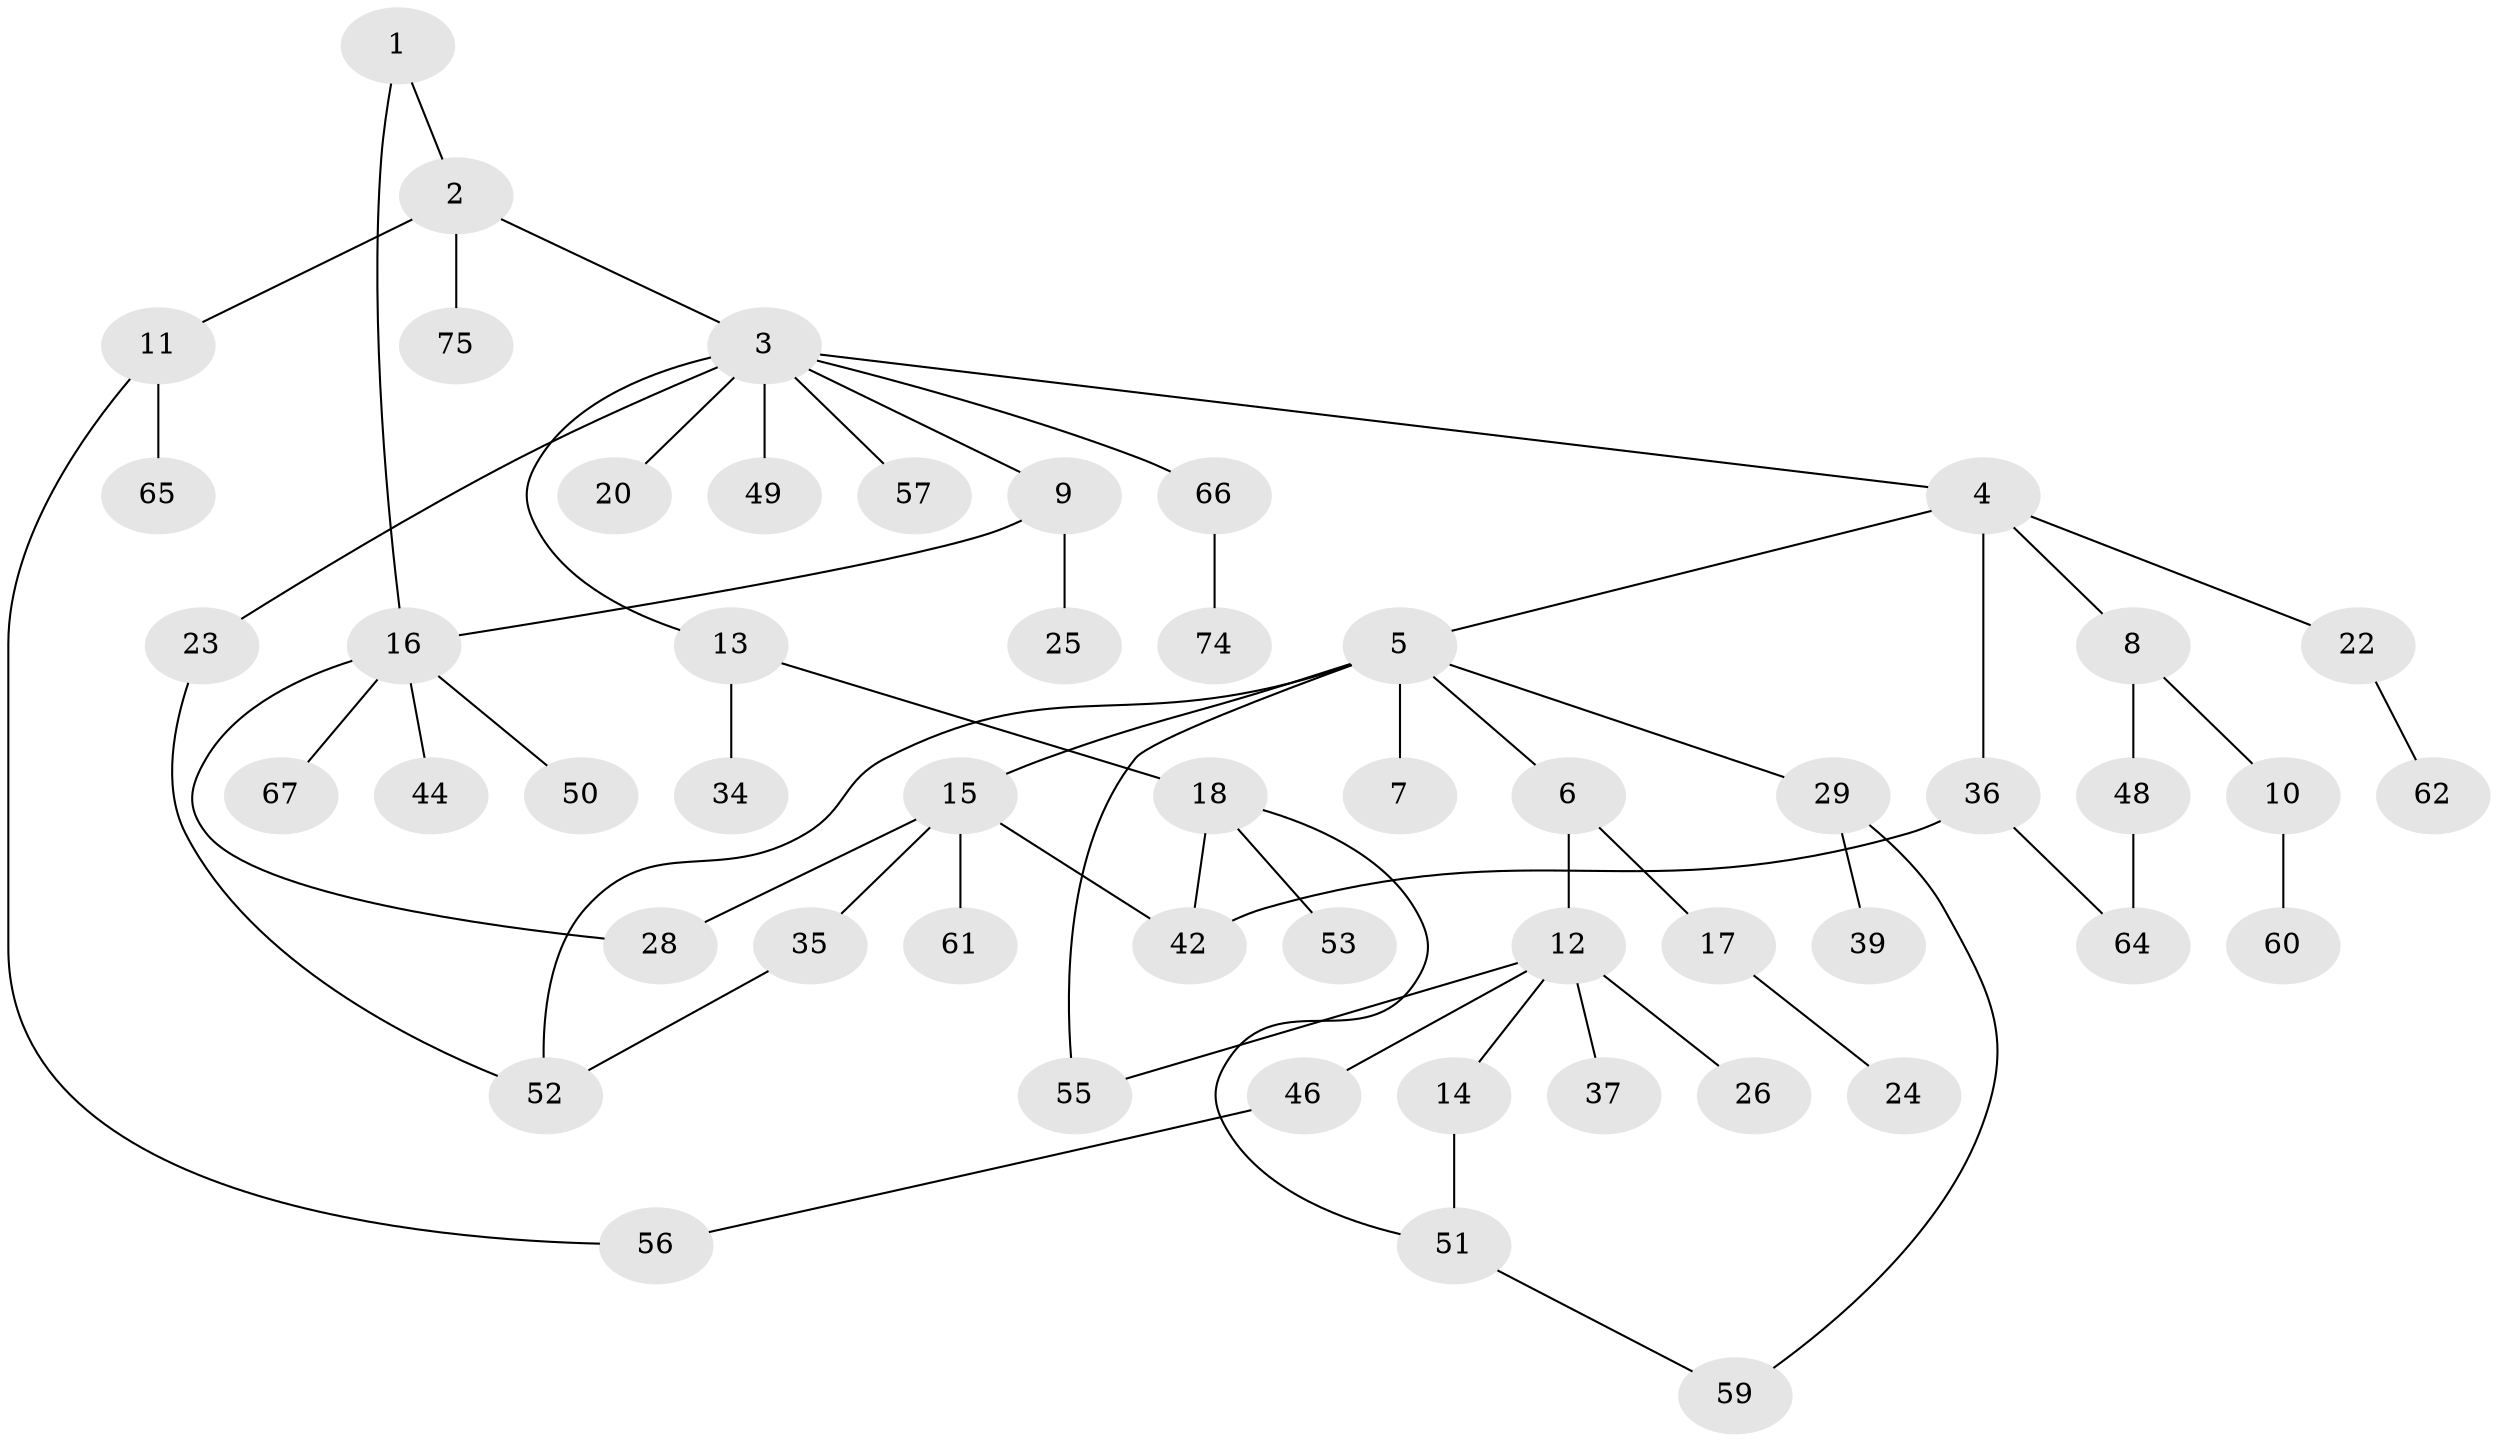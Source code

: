 // original degree distribution, {2: 0.2857142857142857, 4: 0.05194805194805195, 7: 0.012987012987012988, 6: 0.025974025974025976, 8: 0.012987012987012988, 3: 0.23376623376623376, 1: 0.36363636363636365, 5: 0.012987012987012988}
// Generated by graph-tools (version 1.1) at 2025/10/02/27/25 16:10:55]
// undirected, 53 vertices, 63 edges
graph export_dot {
graph [start="1"]
  node [color=gray90,style=filled];
  1;
  2 [super="+54"];
  3 [super="+47"];
  4 [super="+40"];
  5 [super="+63"];
  6;
  7;
  8 [super="+41"];
  9;
  10 [super="+76"];
  11 [super="+19"];
  12 [super="+21"];
  13;
  14;
  15 [super="+27"];
  16 [super="+45"];
  17 [super="+31"];
  18 [super="+43"];
  20;
  22;
  23 [super="+68"];
  24 [super="+73"];
  25 [super="+32"];
  26;
  28 [super="+33"];
  29 [super="+30"];
  34;
  35 [super="+38"];
  36;
  37;
  39;
  42 [super="+71"];
  44;
  46;
  48;
  49;
  50 [super="+69"];
  51 [super="+58"];
  52;
  53;
  55;
  56 [super="+77"];
  57;
  59;
  60 [super="+72"];
  61;
  62 [super="+70"];
  64;
  65;
  66;
  67;
  74;
  75;
  1 -- 2;
  1 -- 16;
  2 -- 3;
  2 -- 11;
  2 -- 75;
  3 -- 4;
  3 -- 9;
  3 -- 13;
  3 -- 20;
  3 -- 23;
  3 -- 49;
  3 -- 66;
  3 -- 57;
  4 -- 5;
  4 -- 8;
  4 -- 22;
  4 -- 36;
  5 -- 6;
  5 -- 7;
  5 -- 15;
  5 -- 29;
  5 -- 52;
  5 -- 55;
  6 -- 12;
  6 -- 17;
  8 -- 10;
  8 -- 48;
  9 -- 16;
  9 -- 25;
  10 -- 60;
  11 -- 56;
  11 -- 65;
  12 -- 14;
  12 -- 26;
  12 -- 37;
  12 -- 46;
  12 -- 55;
  13 -- 18;
  13 -- 34;
  14 -- 51;
  15 -- 42;
  15 -- 35;
  15 -- 28;
  15 -- 61;
  16 -- 28;
  16 -- 44;
  16 -- 50;
  16 -- 67;
  17 -- 24;
  18 -- 53;
  18 -- 42;
  18 -- 51;
  22 -- 62;
  23 -- 52;
  29 -- 59;
  29 -- 39;
  35 -- 52;
  36 -- 42;
  36 -- 64;
  46 -- 56;
  48 -- 64;
  51 -- 59;
  66 -- 74;
}
